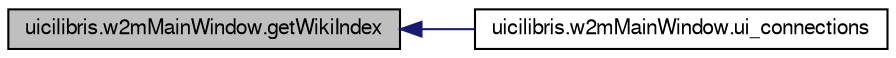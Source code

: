 digraph G
{
  edge [fontname="FreeSans",fontsize="10",labelfontname="FreeSans",labelfontsize="10"];
  node [fontname="FreeSans",fontsize="10",shape=record];
  rankdir="LR";
  Node1 [label="uicilibris.w2mMainWindow.getWikiIndex",height=0.2,width=0.4,color="black", fillcolor="grey75", style="filled" fontcolor="black"];
  Node1 -> Node2 [dir="back",color="midnightblue",fontsize="10",style="solid",fontname="FreeSans"];
  Node2 [label="uicilibris.w2mMainWindow.ui_connections",height=0.2,width=0.4,color="black", fillcolor="white", style="filled",URL="$classuicilibris_1_1w2mMainWindow.html#a92db5c455a549b7a1a7dd6f0ae341611",tooltip="Connects signals with methods."];
}
